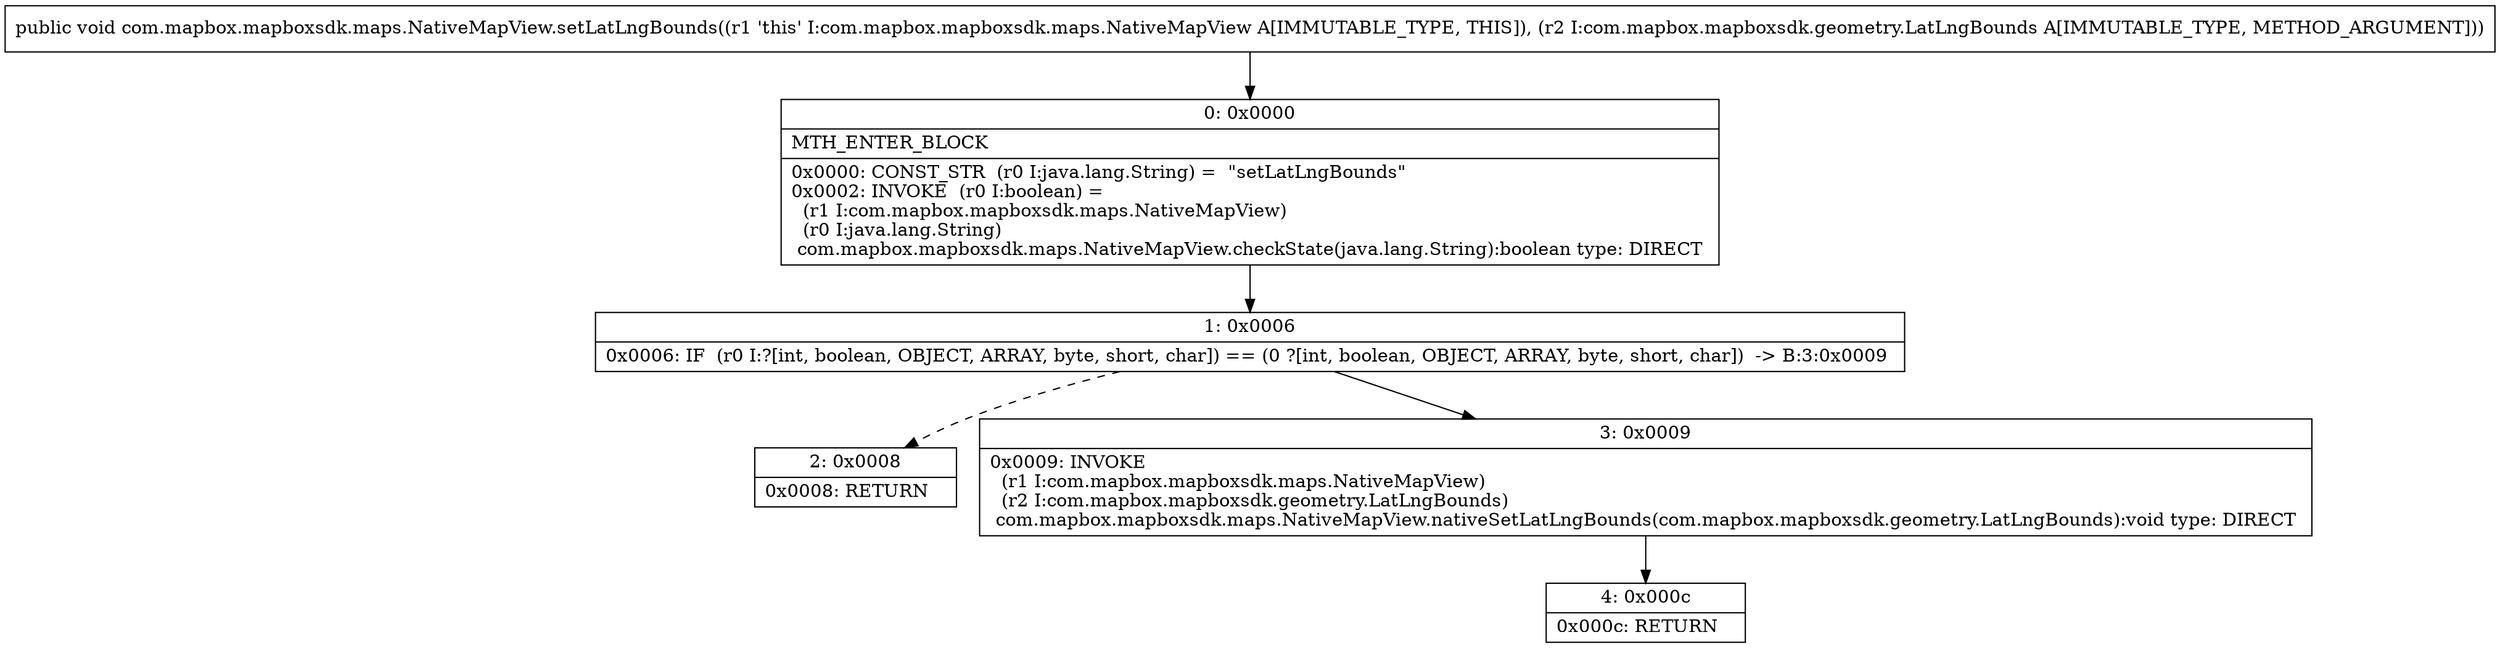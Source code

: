 digraph "CFG forcom.mapbox.mapboxsdk.maps.NativeMapView.setLatLngBounds(Lcom\/mapbox\/mapboxsdk\/geometry\/LatLngBounds;)V" {
Node_0 [shape=record,label="{0\:\ 0x0000|MTH_ENTER_BLOCK\l|0x0000: CONST_STR  (r0 I:java.lang.String) =  \"setLatLngBounds\" \l0x0002: INVOKE  (r0 I:boolean) = \l  (r1 I:com.mapbox.mapboxsdk.maps.NativeMapView)\l  (r0 I:java.lang.String)\l com.mapbox.mapboxsdk.maps.NativeMapView.checkState(java.lang.String):boolean type: DIRECT \l}"];
Node_1 [shape=record,label="{1\:\ 0x0006|0x0006: IF  (r0 I:?[int, boolean, OBJECT, ARRAY, byte, short, char]) == (0 ?[int, boolean, OBJECT, ARRAY, byte, short, char])  \-\> B:3:0x0009 \l}"];
Node_2 [shape=record,label="{2\:\ 0x0008|0x0008: RETURN   \l}"];
Node_3 [shape=record,label="{3\:\ 0x0009|0x0009: INVOKE  \l  (r1 I:com.mapbox.mapboxsdk.maps.NativeMapView)\l  (r2 I:com.mapbox.mapboxsdk.geometry.LatLngBounds)\l com.mapbox.mapboxsdk.maps.NativeMapView.nativeSetLatLngBounds(com.mapbox.mapboxsdk.geometry.LatLngBounds):void type: DIRECT \l}"];
Node_4 [shape=record,label="{4\:\ 0x000c|0x000c: RETURN   \l}"];
MethodNode[shape=record,label="{public void com.mapbox.mapboxsdk.maps.NativeMapView.setLatLngBounds((r1 'this' I:com.mapbox.mapboxsdk.maps.NativeMapView A[IMMUTABLE_TYPE, THIS]), (r2 I:com.mapbox.mapboxsdk.geometry.LatLngBounds A[IMMUTABLE_TYPE, METHOD_ARGUMENT])) }"];
MethodNode -> Node_0;
Node_0 -> Node_1;
Node_1 -> Node_2[style=dashed];
Node_1 -> Node_3;
Node_3 -> Node_4;
}

